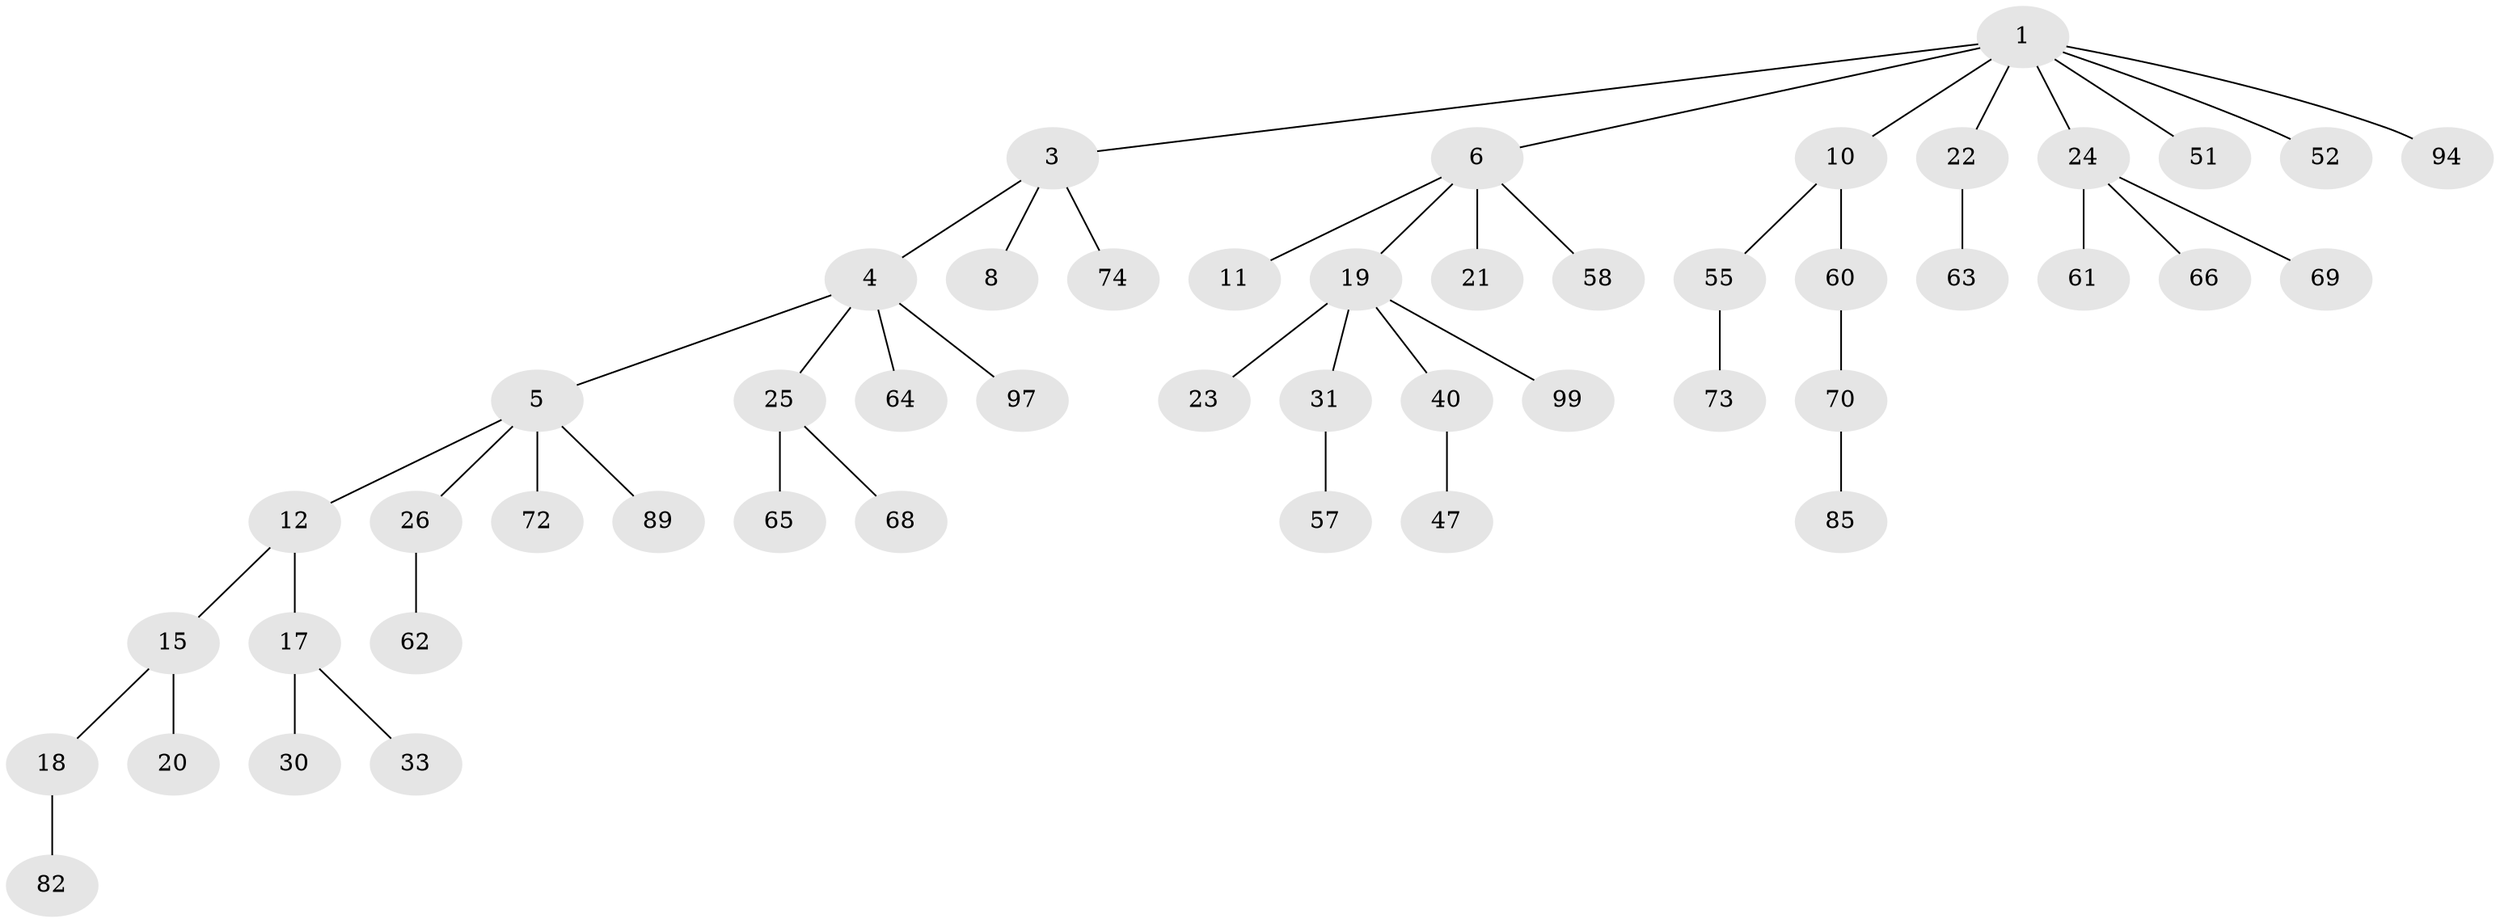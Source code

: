 // original degree distribution, {7: 0.010101010101010102, 3: 0.1414141414141414, 6: 0.030303030303030304, 4: 0.04040404040404041, 5: 0.030303030303030304, 2: 0.24242424242424243, 1: 0.5050505050505051}
// Generated by graph-tools (version 1.1) at 2025/15/03/09/25 04:15:24]
// undirected, 49 vertices, 48 edges
graph export_dot {
graph [start="1"]
  node [color=gray90,style=filled];
  1 [super="+2"];
  3 [super="+7+37+84+81"];
  4 [super="+13+86"];
  5 [super="+44+14"];
  6 [super="+27+29"];
  8 [super="+9"];
  10 [super="+56+32"];
  11 [super="+76+80"];
  12 [super="+36+67+79"];
  15 [super="+34"];
  17;
  18;
  19;
  20;
  21 [super="+46"];
  22 [super="+90"];
  23;
  24 [super="+49+42+43"];
  25 [super="+53"];
  26 [super="+45"];
  30;
  31;
  33;
  40 [super="+41"];
  47 [super="+95"];
  51;
  52;
  55;
  57;
  58;
  60 [super="+78"];
  61;
  62;
  63;
  64;
  65;
  66;
  68;
  69;
  70;
  72 [super="+87"];
  73;
  74;
  82 [super="+83"];
  85;
  89;
  94;
  97;
  99;
  1 -- 3;
  1 -- 6;
  1 -- 10;
  1 -- 24;
  1 -- 52;
  1 -- 94;
  1 -- 51;
  1 -- 22;
  3 -- 4;
  3 -- 8;
  3 -- 74;
  4 -- 5;
  4 -- 64;
  4 -- 25;
  4 -- 97;
  5 -- 12;
  5 -- 72;
  5 -- 89;
  5 -- 26;
  6 -- 11;
  6 -- 19;
  6 -- 21;
  6 -- 58;
  10 -- 60;
  10 -- 55;
  12 -- 15;
  12 -- 17;
  15 -- 18;
  15 -- 20;
  17 -- 30;
  17 -- 33;
  18 -- 82;
  19 -- 23;
  19 -- 31;
  19 -- 40;
  19 -- 99;
  22 -- 63;
  24 -- 61;
  24 -- 66;
  24 -- 69;
  25 -- 68;
  25 -- 65;
  26 -- 62;
  31 -- 57;
  40 -- 47;
  55 -- 73;
  60 -- 70;
  70 -- 85;
}
